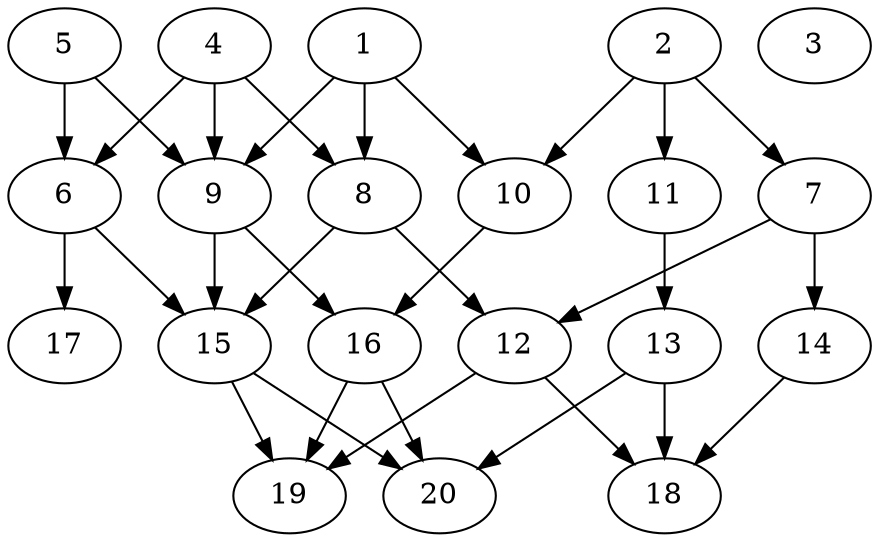 // DAG automatically generated by daggen at Wed Jul 24 22:02:40 2019
// ./daggen --dot -n 20 --ccr 0.3 --fat 0.6 --regular 0.5 --density 0.5 --mindata 5242880 --maxdata 52428800 
digraph G {
  1 [size="133294080", alpha="0.16", expect_size="39988224"] 
  1 -> 8 [size ="39988224"]
  1 -> 9 [size ="39988224"]
  1 -> 10 [size ="39988224"]
  2 [size="162402987", alpha="0.15", expect_size="48720896"] 
  2 -> 7 [size ="48720896"]
  2 -> 10 [size ="48720896"]
  2 -> 11 [size ="48720896"]
  3 [size="169427627", alpha="0.09", expect_size="50828288"] 
  4 [size="142834347", alpha="0.19", expect_size="42850304"] 
  4 -> 6 [size ="42850304"]
  4 -> 8 [size ="42850304"]
  4 -> 9 [size ="42850304"]
  5 [size="70444373", alpha="0.06", expect_size="21133312"] 
  5 -> 6 [size ="21133312"]
  5 -> 9 [size ="21133312"]
  6 [size="143691093", alpha="0.05", expect_size="43107328"] 
  6 -> 15 [size ="43107328"]
  6 -> 17 [size ="43107328"]
  7 [size="147319467", alpha="0.06", expect_size="44195840"] 
  7 -> 12 [size ="44195840"]
  7 -> 14 [size ="44195840"]
  8 [size="72427520", alpha="0.17", expect_size="21728256"] 
  8 -> 12 [size ="21728256"]
  8 -> 15 [size ="21728256"]
  9 [size="85145600", alpha="0.18", expect_size="25543680"] 
  9 -> 15 [size ="25543680"]
  9 -> 16 [size ="25543680"]
  10 [size="146995200", alpha="0.10", expect_size="44098560"] 
  10 -> 16 [size ="44098560"]
  11 [size="108315307", alpha="0.06", expect_size="32494592"] 
  11 -> 13 [size ="32494592"]
  12 [size="73134080", alpha="0.09", expect_size="21940224"] 
  12 -> 18 [size ="21940224"]
  12 -> 19 [size ="21940224"]
  13 [size="35529387", alpha="0.00", expect_size="10658816"] 
  13 -> 18 [size ="10658816"]
  13 -> 20 [size ="10658816"]
  14 [size="110032213", alpha="0.17", expect_size="33009664"] 
  14 -> 18 [size ="33009664"]
  15 [size="99150507", alpha="0.10", expect_size="29745152"] 
  15 -> 19 [size ="29745152"]
  15 -> 20 [size ="29745152"]
  16 [size="145981440", alpha="0.10", expect_size="43794432"] 
  16 -> 19 [size ="43794432"]
  16 -> 20 [size ="43794432"]
  17 [size="28579840", alpha="0.13", expect_size="8573952"] 
  18 [size="73734827", alpha="0.18", expect_size="22120448"] 
  19 [size="51486720", alpha="0.07", expect_size="15446016"] 
  20 [size="31873707", alpha="0.06", expect_size="9562112"] 
}

